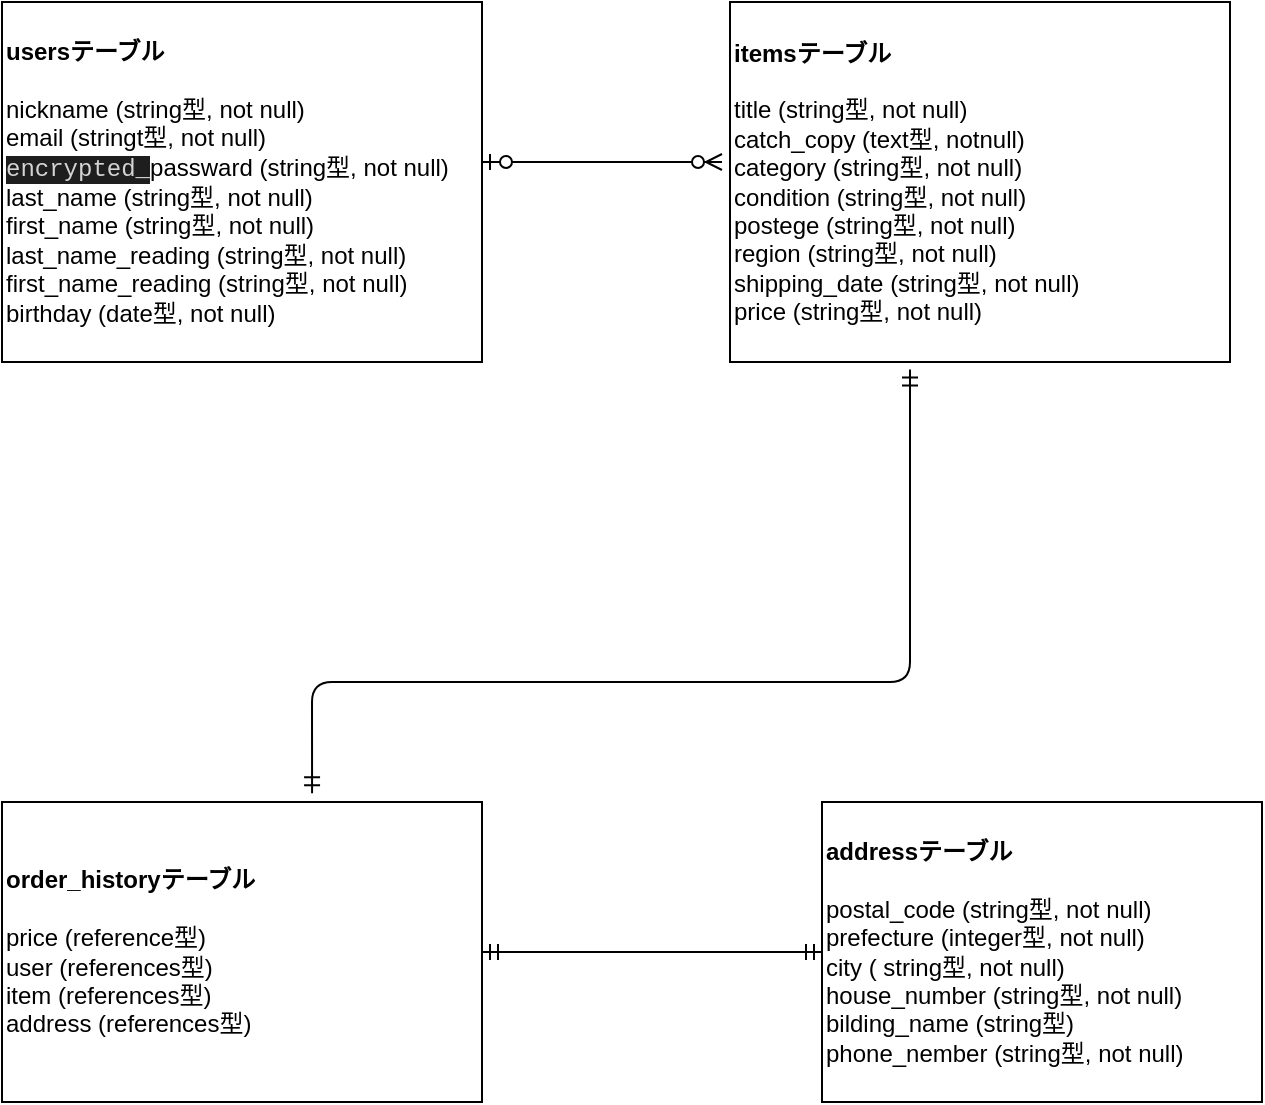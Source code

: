<mxfile>
    <diagram id="8OkB926Qsozukz5QwoPt" name="ページ1">
        <mxGraphModel dx="849" dy="680" grid="1" gridSize="10" guides="1" tooltips="1" connect="1" arrows="1" fold="1" page="1" pageScale="1" pageWidth="827" pageHeight="1169" math="0" shadow="0">
            <root>
                <mxCell id="0"/>
                <mxCell id="1" parent="0"/>
                <mxCell id="2" value="&lt;b&gt;usersテーブル&lt;br&gt;&lt;/b&gt;&lt;br&gt;nickname (string型, not null)&lt;br&gt;email (stringt型, not null)&lt;br&gt;&lt;span style=&quot;background-color: rgb(30 , 30 , 30) ; color: rgb(212 , 212 , 212) ; font-family: &amp;#34;menlo&amp;#34; , &amp;#34;monaco&amp;#34; , &amp;#34;courier new&amp;#34; , monospace&quot;&gt;encrypted_&lt;/span&gt;passward (string型, not null)&lt;br&gt;last_name (string型, not null)&lt;br&gt;first_name (string型, not null)&lt;br&gt;last_name_reading (string型, not null)&lt;br&gt;first_name_reading (string型, not null)&lt;br&gt;&lt;div&gt;&lt;span&gt;birthday (date型, not null)&lt;/span&gt;&lt;/div&gt;" style="rounded=0;whiteSpace=wrap;html=1;align=left;" vertex="1" parent="1">
                    <mxGeometry x="50" y="40" width="240" height="180" as="geometry"/>
                </mxCell>
                <mxCell id="3" value="&lt;b&gt;itemsテーブル&lt;/b&gt;&lt;br&gt;&lt;br&gt;title (string型, not null)&lt;br&gt;catch_copy (text型, notnull)&lt;br&gt;category (string型, not null)&lt;br&gt;condition (string型, not null)&lt;br&gt;postege (string型, not null)&lt;br&gt;region (string型, not null)&lt;br&gt;shipping_date (string型, not null)&lt;br&gt;price (string型, not null)" style="rounded=0;whiteSpace=wrap;html=1;align=left;" vertex="1" parent="1">
                    <mxGeometry x="414" y="40" width="250" height="180" as="geometry"/>
                </mxCell>
                <mxCell id="4" value="&lt;b&gt;order_historyテーブル&lt;/b&gt;&lt;br&gt;&lt;br&gt;price (reference型)&lt;br&gt;user (references型)&lt;br&gt;item (references型)&lt;br&gt;address (references型)" style="rounded=0;whiteSpace=wrap;html=1;align=left;" vertex="1" parent="1">
                    <mxGeometry x="50" y="440" width="240" height="150" as="geometry"/>
                </mxCell>
                <mxCell id="6" value="&lt;b&gt;addressテーブル&lt;/b&gt;&lt;br&gt;&lt;br&gt;postal_code (string型, not null)&lt;br&gt;prefecture (integer型, not null)&lt;br&gt;city ( string型, not null)&lt;br&gt;house_number (string型, not null)&lt;br&gt;bilding_name (string型)&lt;br&gt;phone_nember (string型, not null)" style="rounded=0;whiteSpace=wrap;html=1;align=left;" vertex="1" parent="1">
                    <mxGeometry x="460" y="440" width="220" height="150" as="geometry"/>
                </mxCell>
                <mxCell id="7" value="" style="edgeStyle=entityRelationEdgeStyle;fontSize=12;html=1;endArrow=ERzeroToMany;startArrow=ERzeroToOne;" edge="1" parent="1">
                    <mxGeometry width="100" height="100" relative="1" as="geometry">
                        <mxPoint x="290" y="120" as="sourcePoint"/>
                        <mxPoint x="410" y="120" as="targetPoint"/>
                    </mxGeometry>
                </mxCell>
                <mxCell id="11" value="" style="edgeStyle=entityRelationEdgeStyle;fontSize=12;html=1;endArrow=ERmandOne;startArrow=ERmandOne;exitX=1;exitY=0.5;exitDx=0;exitDy=0;entryX=0;entryY=0.5;entryDx=0;entryDy=0;" edge="1" parent="1" source="4" target="6">
                    <mxGeometry width="100" height="100" relative="1" as="geometry">
                        <mxPoint x="320" y="420" as="sourcePoint"/>
                        <mxPoint x="420" y="320" as="targetPoint"/>
                    </mxGeometry>
                </mxCell>
                <mxCell id="13" value="" style="edgeStyle=orthogonalEdgeStyle;fontSize=12;html=1;endArrow=ERmandOne;startArrow=ERmandOne;exitX=0.646;exitY=-0.029;exitDx=0;exitDy=0;exitPerimeter=0;entryX=0.36;entryY=1.021;entryDx=0;entryDy=0;entryPerimeter=0;" edge="1" parent="1" source="4" target="3">
                    <mxGeometry width="100" height="100" relative="1" as="geometry">
                        <mxPoint x="320" y="420" as="sourcePoint"/>
                        <mxPoint x="470" y="180" as="targetPoint"/>
                        <Array as="points">
                            <mxPoint x="205" y="380"/>
                            <mxPoint x="504" y="380"/>
                        </Array>
                    </mxGeometry>
                </mxCell>
            </root>
        </mxGraphModel>
    </diagram>
</mxfile>